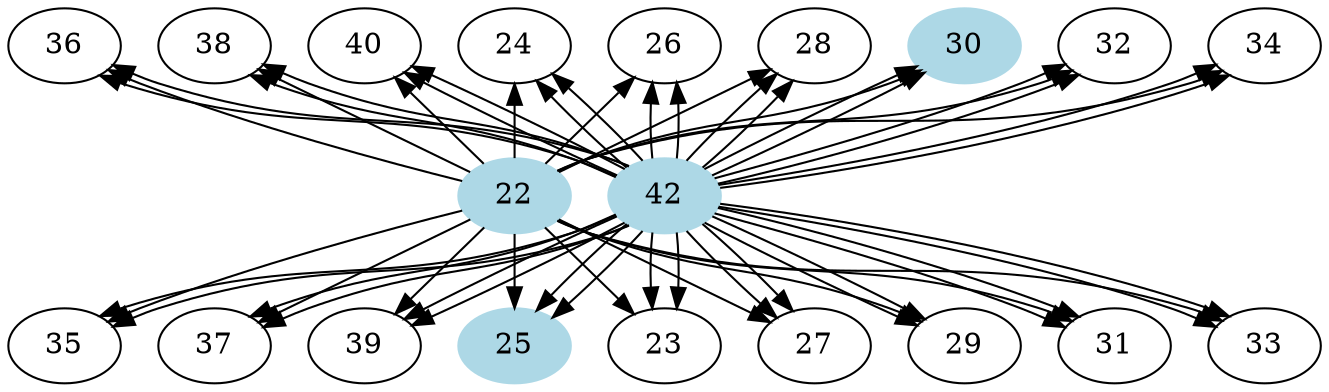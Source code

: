 digraph G{
{rank=min 24 26 28 30 32 34 36 38 40}
22 [color=lightblue; style=filled];
25 [color=lightblue; style=filled];
30 [color=lightblue; style=filled];
42 [color=lightblue; style=filled]; 


22 -> 23;
22 -> 24;
22 -> 25;
22 -> 26;
22 -> 27;
22 -> 28;
22 -> 29;
22 -> 30;
22 -> 31;
22 -> 32;
22 -> 33;
22 -> 34;
22 -> 35;
22 -> 36;
22 -> 37;
22 -> 38;
22 -> 39;
22 -> 40;
42 -> 23;
42 -> 23;
42 -> 24;
42 -> 24;
42 -> 25;
42 -> 25;
42 -> 26;
42 -> 26;
42 -> 27;
42 -> 27;
42 -> 28;
42 -> 28;
42 -> 29;
42 -> 29;
42 -> 30;
42 -> 30;
42 -> 31;
42 -> 31;
42 -> 32;
42 -> 32;
42 -> 33;
42 -> 33;
42 -> 34;
42 -> 34;
42 -> 35;
42 -> 35;
42 -> 36;
42 -> 36;
42 -> 37;
42 -> 37;
42 -> 38;
42 -> 38;
42 -> 39;
42 -> 39;
42 -> 40;
42 -> 40;
}
